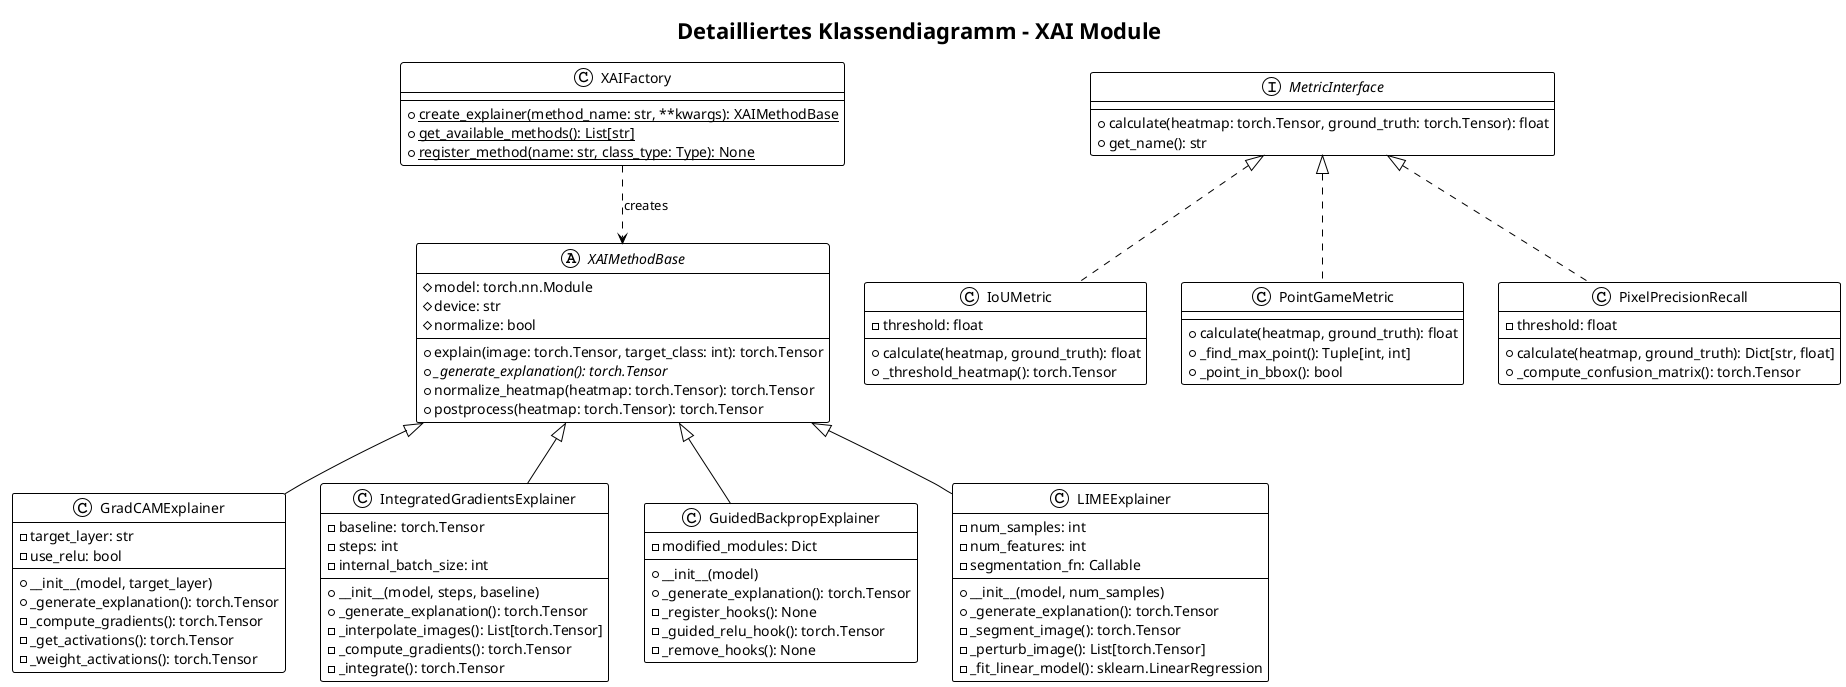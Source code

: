 @startuml class_diagram_detailed
!theme plain
title Detailliertes Klassendiagramm - XAI Module

abstract class XAIMethodBase {
    # model: torch.nn.Module
    # device: str
    # normalize: bool
    + explain(image: torch.Tensor, target_class: int): torch.Tensor
    + {abstract} _generate_explanation(): torch.Tensor
    + normalize_heatmap(heatmap: torch.Tensor): torch.Tensor
    + postprocess(heatmap: torch.Tensor): torch.Tensor
}

class GradCAMExplainer {
    - target_layer: str
    - use_relu: bool
    + __init__(model, target_layer)
    + _generate_explanation(): torch.Tensor
    - _compute_gradients(): torch.Tensor
    - _get_activations(): torch.Tensor
    - _weight_activations(): torch.Tensor
}

class IntegratedGradientsExplainer {
    - baseline: torch.Tensor
    - steps: int
    - internal_batch_size: int
    + __init__(model, steps, baseline)
    + _generate_explanation(): torch.Tensor
    - _interpolate_images(): List[torch.Tensor]
    - _compute_gradients(): torch.Tensor
    - _integrate(): torch.Tensor
}

class GuidedBackpropExplainer {
    - modified_modules: Dict
    + __init__(model)
    + _generate_explanation(): torch.Tensor
    - _register_hooks(): None
    - _guided_relu_hook(): torch.Tensor
    - _remove_hooks(): None
}

class LIMEExplainer {
    - num_samples: int
    - num_features: int
    - segmentation_fn: Callable
    + __init__(model, num_samples)
    + _generate_explanation(): torch.Tensor
    - _segment_image(): torch.Tensor
    - _perturb_image(): List[torch.Tensor]
    - _fit_linear_model(): sklearn.LinearRegression
}

XAIMethodBase <|-- GradCAMExplainer
XAIMethodBase <|-- IntegratedGradientsExplainer
XAIMethodBase <|-- GuidedBackpropExplainer
XAIMethodBase <|-- LIMEExplainer

class XAIFactory {
    + {static} create_explainer(method_name: str, **kwargs): XAIMethodBase
    + {static} get_available_methods(): List[str]
    + {static} register_method(name: str, class_type: Type): None
}

XAIFactory ..> XAIMethodBase : creates

interface MetricInterface {
    + calculate(heatmap: torch.Tensor, ground_truth: torch.Tensor): float
    + get_name(): str
}

class IoUMetric {
    - threshold: float
    + calculate(heatmap, ground_truth): float
    + _threshold_heatmap(): torch.Tensor
}

class PointGameMetric {
    + calculate(heatmap, ground_truth): float
    + _find_max_point(): Tuple[int, int]
    + _point_in_bbox(): bool
}

class PixelPrecisionRecall {
    - threshold: float
    + calculate(heatmap, ground_truth): Dict[str, float]
    + _compute_confusion_matrix(): torch.Tensor
}

MetricInterface <|.. IoUMetric
MetricInterface <|.. PointGameMetric
MetricInterface <|.. PixelPrecisionRecall

@enduml